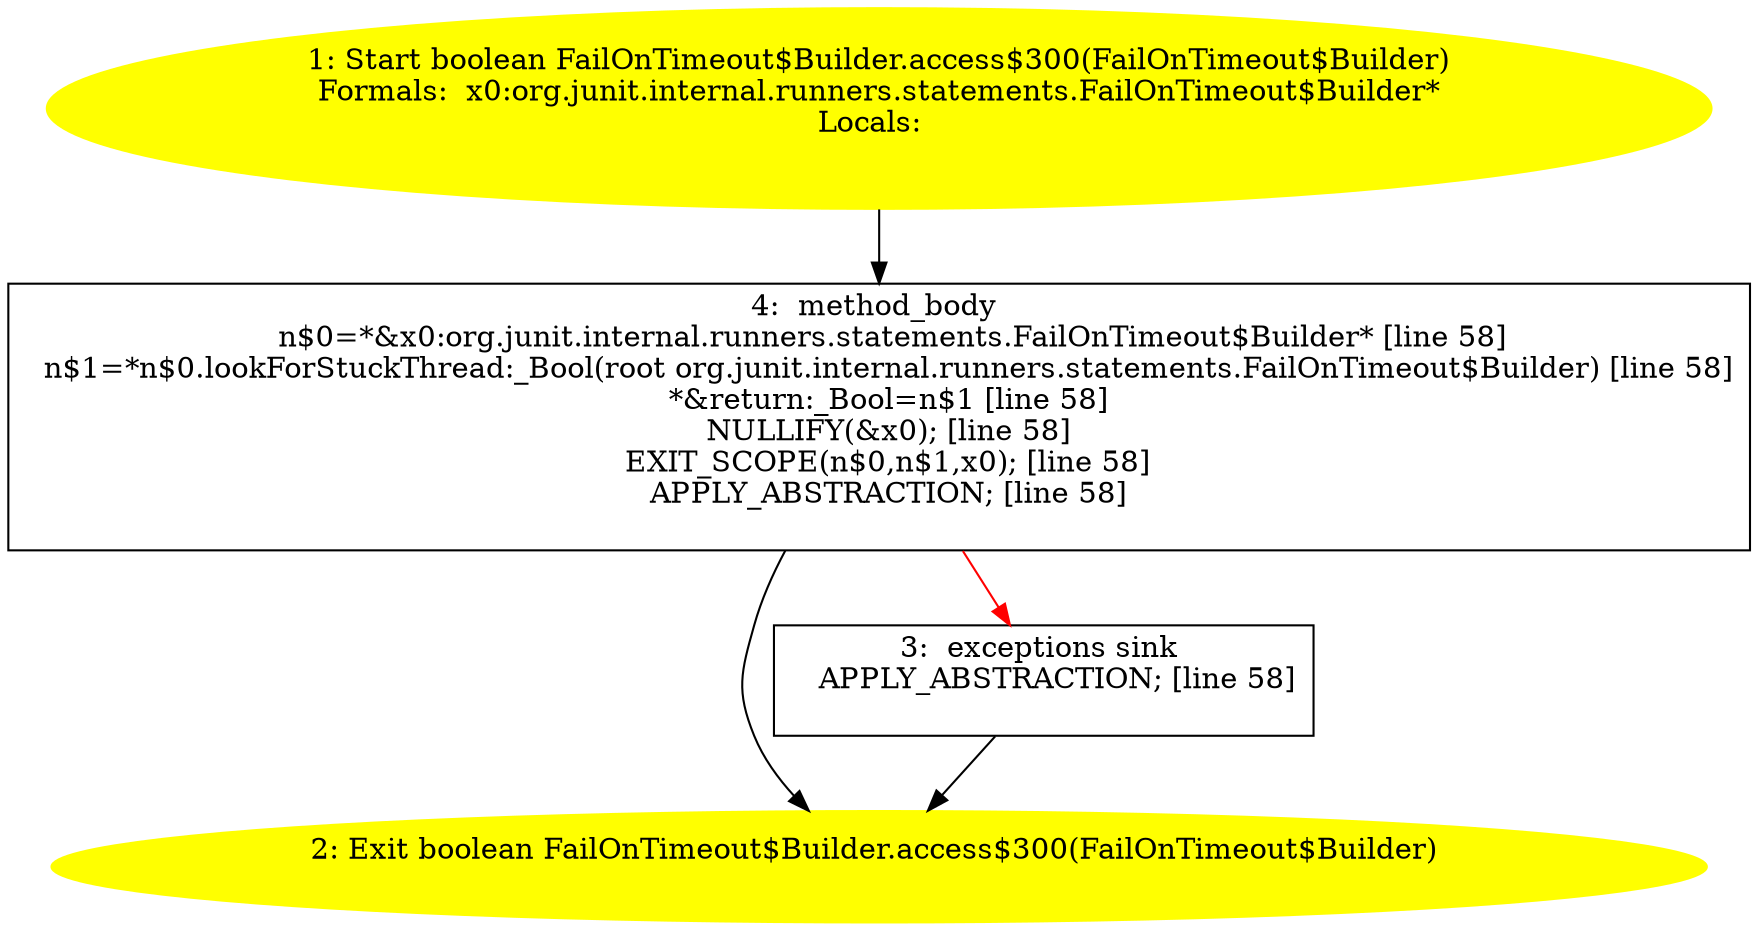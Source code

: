 /* @generated */
digraph cfg {
"org.junit.internal.runners.statements.FailOnTimeout$Builder.access$300(org.junit.internal.runners.st.50b48b843c30deeb843f0a9a618e11f8_1" [label="1: Start boolean FailOnTimeout$Builder.access$300(FailOnTimeout$Builder)\nFormals:  x0:org.junit.internal.runners.statements.FailOnTimeout$Builder*\nLocals:  \n  " color=yellow style=filled]
	

	 "org.junit.internal.runners.statements.FailOnTimeout$Builder.access$300(org.junit.internal.runners.st.50b48b843c30deeb843f0a9a618e11f8_1" -> "org.junit.internal.runners.statements.FailOnTimeout$Builder.access$300(org.junit.internal.runners.st.50b48b843c30deeb843f0a9a618e11f8_4" ;
"org.junit.internal.runners.statements.FailOnTimeout$Builder.access$300(org.junit.internal.runners.st.50b48b843c30deeb843f0a9a618e11f8_2" [label="2: Exit boolean FailOnTimeout$Builder.access$300(FailOnTimeout$Builder) \n  " color=yellow style=filled]
	

"org.junit.internal.runners.statements.FailOnTimeout$Builder.access$300(org.junit.internal.runners.st.50b48b843c30deeb843f0a9a618e11f8_3" [label="3:  exceptions sink \n   APPLY_ABSTRACTION; [line 58]\n " shape="box"]
	

	 "org.junit.internal.runners.statements.FailOnTimeout$Builder.access$300(org.junit.internal.runners.st.50b48b843c30deeb843f0a9a618e11f8_3" -> "org.junit.internal.runners.statements.FailOnTimeout$Builder.access$300(org.junit.internal.runners.st.50b48b843c30deeb843f0a9a618e11f8_2" ;
"org.junit.internal.runners.statements.FailOnTimeout$Builder.access$300(org.junit.internal.runners.st.50b48b843c30deeb843f0a9a618e11f8_4" [label="4:  method_body \n   n$0=*&x0:org.junit.internal.runners.statements.FailOnTimeout$Builder* [line 58]\n  n$1=*n$0.lookForStuckThread:_Bool(root org.junit.internal.runners.statements.FailOnTimeout$Builder) [line 58]\n  *&return:_Bool=n$1 [line 58]\n  NULLIFY(&x0); [line 58]\n  EXIT_SCOPE(n$0,n$1,x0); [line 58]\n  APPLY_ABSTRACTION; [line 58]\n " shape="box"]
	

	 "org.junit.internal.runners.statements.FailOnTimeout$Builder.access$300(org.junit.internal.runners.st.50b48b843c30deeb843f0a9a618e11f8_4" -> "org.junit.internal.runners.statements.FailOnTimeout$Builder.access$300(org.junit.internal.runners.st.50b48b843c30deeb843f0a9a618e11f8_2" ;
	 "org.junit.internal.runners.statements.FailOnTimeout$Builder.access$300(org.junit.internal.runners.st.50b48b843c30deeb843f0a9a618e11f8_4" -> "org.junit.internal.runners.statements.FailOnTimeout$Builder.access$300(org.junit.internal.runners.st.50b48b843c30deeb843f0a9a618e11f8_3" [color="red" ];
}
